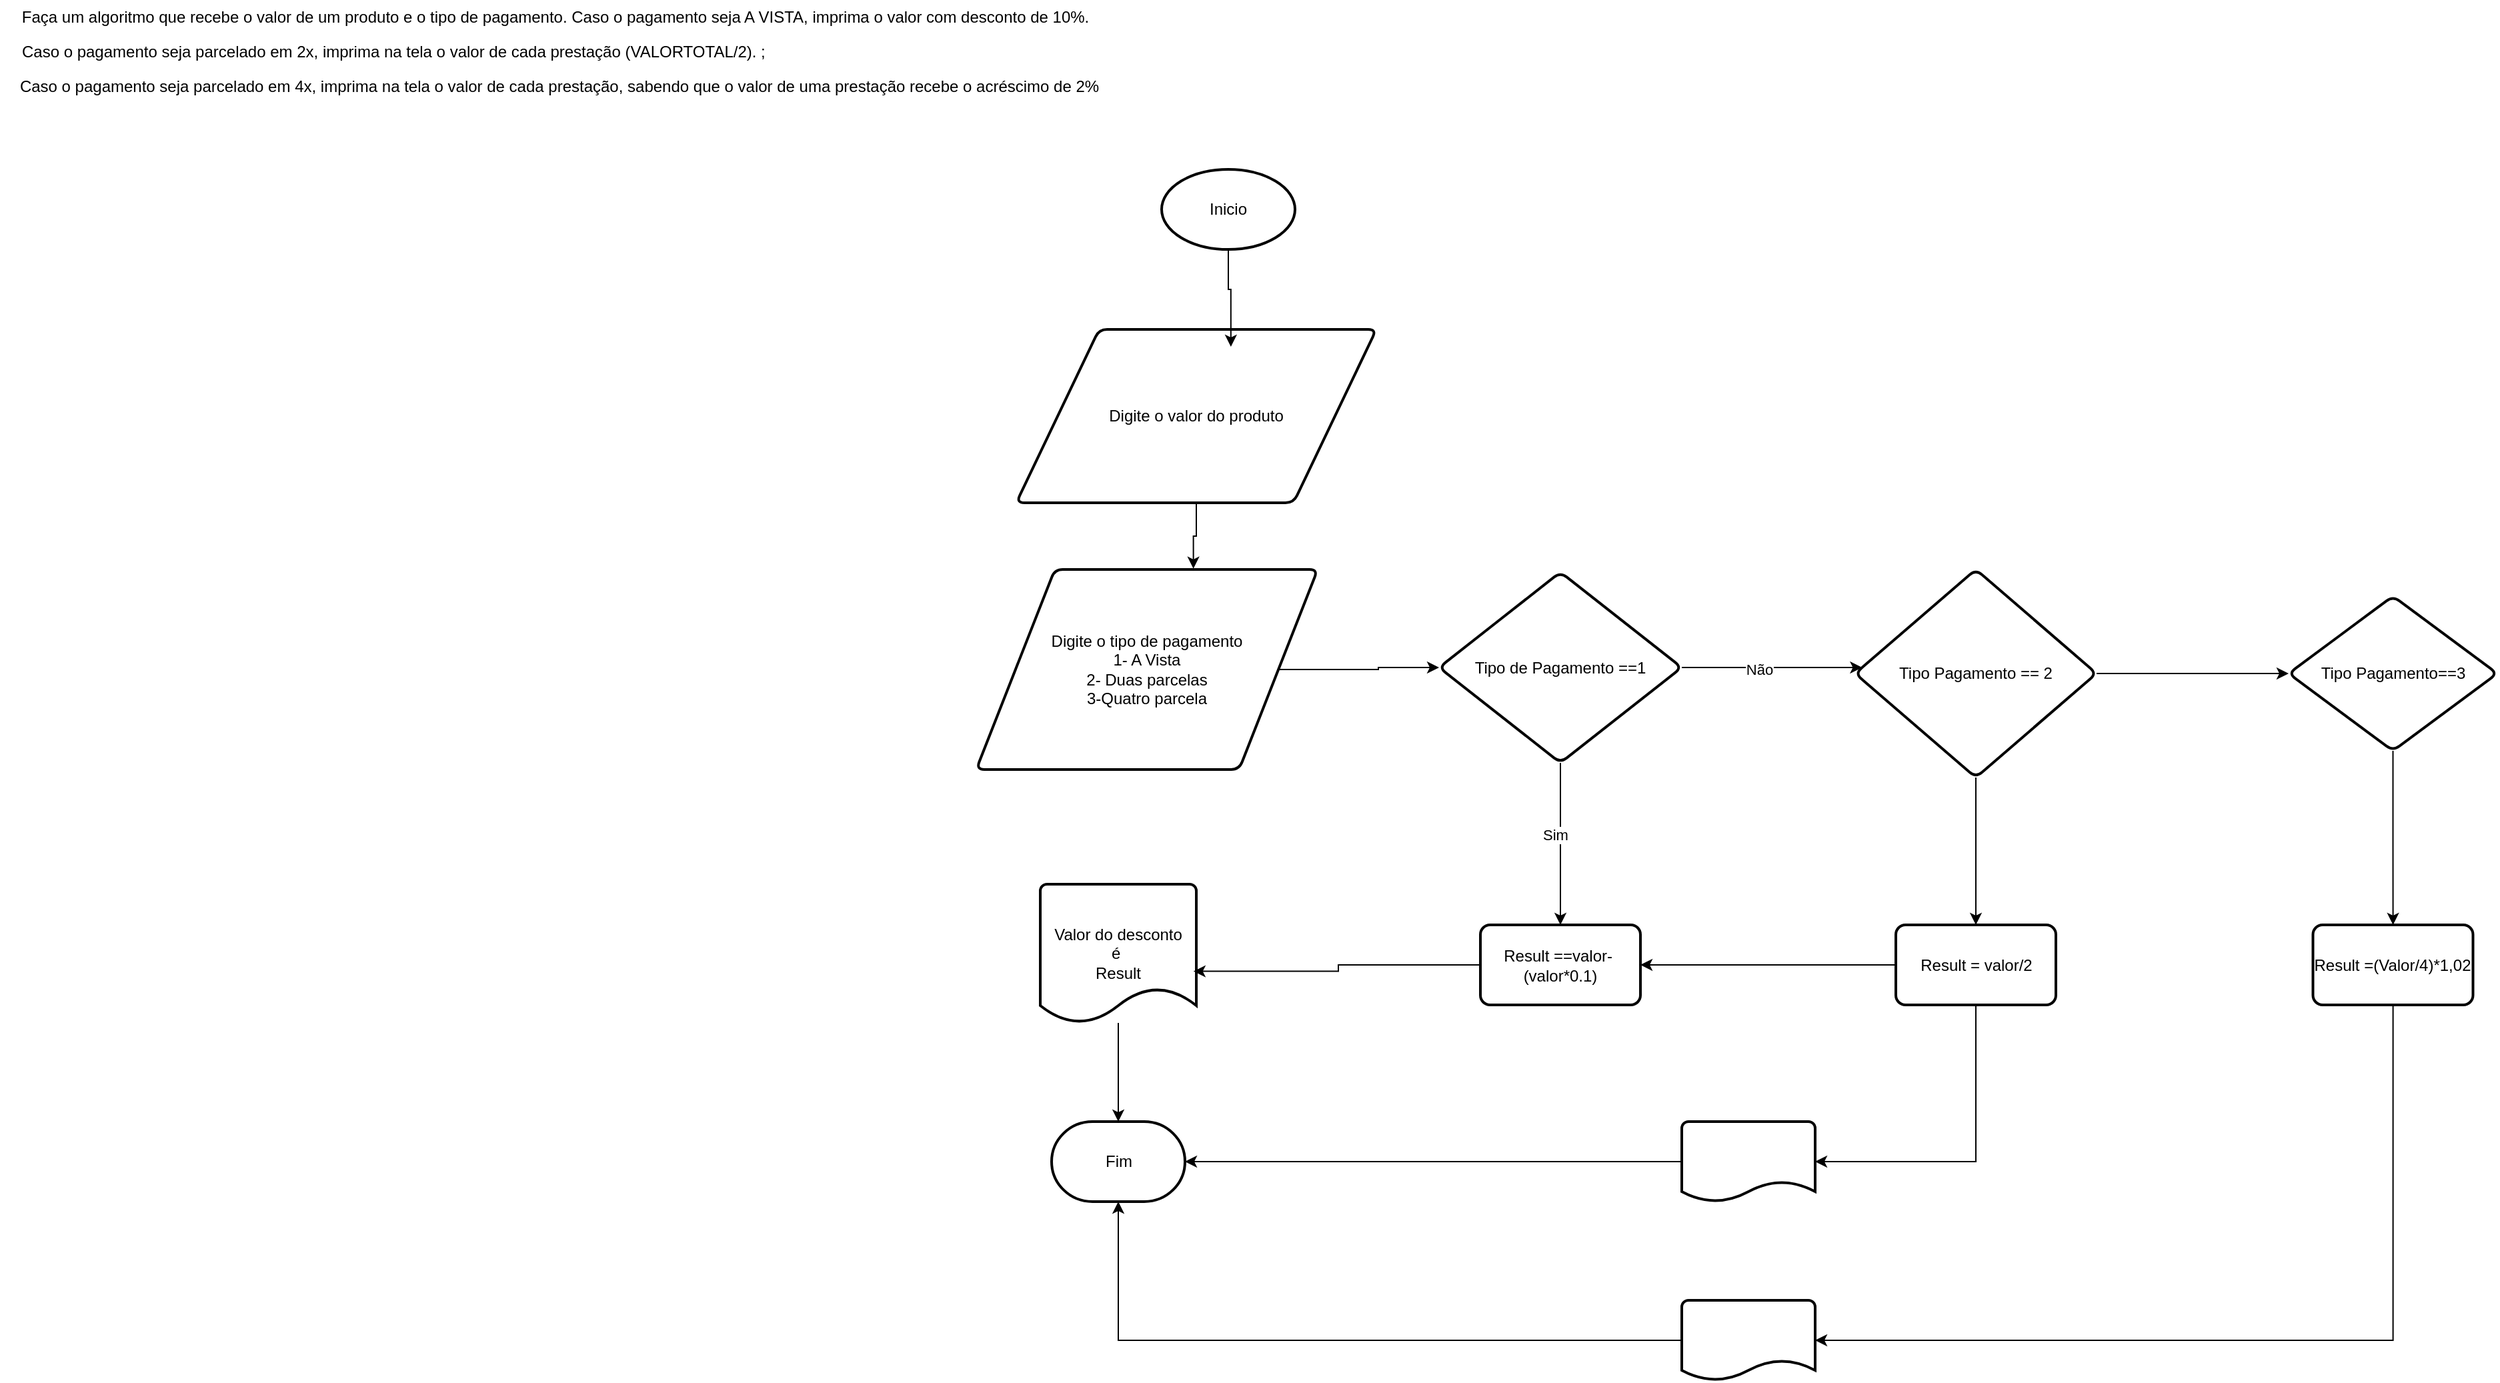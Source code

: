 <mxfile version="28.1.0">
  <diagram name="Página-1" id="c6h-6geRxYmIyiLPdqqJ">
    <mxGraphModel dx="3143" dy="763" grid="1" gridSize="13" guides="1" tooltips="1" connect="1" arrows="1" fold="1" page="1" pageScale="1" pageWidth="827" pageHeight="1169" math="0" shadow="0">
      <root>
        <mxCell id="0" />
        <mxCell id="1" parent="0" />
        <mxCell id="TG5YfpCn4OC87mrQLUdq-1" value="Inicio" style="strokeWidth=2;html=1;shape=mxgraph.flowchart.start_1;whiteSpace=wrap;" parent="1" vertex="1">
          <mxGeometry x="39" y="140" width="100" height="60" as="geometry" />
        </mxCell>
        <mxCell id="TG5YfpCn4OC87mrQLUdq-3" value="Digite o valor do produto" style="shape=parallelogram;html=1;strokeWidth=2;perimeter=parallelogramPerimeter;whiteSpace=wrap;rounded=1;arcSize=12;size=0.23;" parent="1" vertex="1">
          <mxGeometry x="-70" y="260" width="270" height="130" as="geometry" />
        </mxCell>
        <mxCell id="TG5YfpCn4OC87mrQLUdq-8" value="" style="edgeStyle=orthogonalEdgeStyle;rounded=0;orthogonalLoop=1;jettySize=auto;html=1;" parent="1" source="TG5YfpCn4OC87mrQLUdq-4" target="TG5YfpCn4OC87mrQLUdq-7" edge="1">
          <mxGeometry relative="1" as="geometry" />
        </mxCell>
        <mxCell id="TG5YfpCn4OC87mrQLUdq-4" value="Digite o tipo de pagamento&lt;div&gt;1- A Vista&lt;/div&gt;&lt;div&gt;2- Duas parcelas&lt;/div&gt;&lt;div&gt;3-Quatro parcela&lt;/div&gt;" style="shape=parallelogram;html=1;strokeWidth=2;perimeter=parallelogramPerimeter;whiteSpace=wrap;rounded=1;arcSize=12;size=0.23;" parent="1" vertex="1">
          <mxGeometry x="-100" y="440" width="256" height="150" as="geometry" />
        </mxCell>
        <mxCell id="TG5YfpCn4OC87mrQLUdq-5" style="edgeStyle=orthogonalEdgeStyle;rounded=0;orthogonalLoop=1;jettySize=auto;html=1;entryX=0.596;entryY=0.1;entryDx=0;entryDy=0;entryPerimeter=0;" parent="1" source="TG5YfpCn4OC87mrQLUdq-1" target="TG5YfpCn4OC87mrQLUdq-3" edge="1">
          <mxGeometry relative="1" as="geometry" />
        </mxCell>
        <mxCell id="TG5YfpCn4OC87mrQLUdq-6" style="edgeStyle=orthogonalEdgeStyle;rounded=0;orthogonalLoop=1;jettySize=auto;html=1;entryX=0.636;entryY=-0.004;entryDx=0;entryDy=0;entryPerimeter=0;" parent="1" source="TG5YfpCn4OC87mrQLUdq-3" target="TG5YfpCn4OC87mrQLUdq-4" edge="1">
          <mxGeometry relative="1" as="geometry" />
        </mxCell>
        <mxCell id="TG5YfpCn4OC87mrQLUdq-11" value="" style="edgeStyle=orthogonalEdgeStyle;rounded=0;orthogonalLoop=1;jettySize=auto;html=1;" parent="1" source="TG5YfpCn4OC87mrQLUdq-7" target="TG5YfpCn4OC87mrQLUdq-10" edge="1">
          <mxGeometry relative="1" as="geometry" />
        </mxCell>
        <mxCell id="TG5YfpCn4OC87mrQLUdq-17" value="Sim" style="edgeLabel;html=1;align=center;verticalAlign=middle;resizable=0;points=[];" parent="TG5YfpCn4OC87mrQLUdq-11" vertex="1" connectable="0">
          <mxGeometry x="-0.111" y="-4" relative="1" as="geometry">
            <mxPoint as="offset" />
          </mxGeometry>
        </mxCell>
        <mxCell id="TG5YfpCn4OC87mrQLUdq-19" value="" style="edgeStyle=orthogonalEdgeStyle;rounded=0;orthogonalLoop=1;jettySize=auto;html=1;" parent="1" source="TG5YfpCn4OC87mrQLUdq-7" target="TG5YfpCn4OC87mrQLUdq-18" edge="1">
          <mxGeometry relative="1" as="geometry">
            <Array as="points">
              <mxPoint x="546" y="514" />
              <mxPoint x="546" y="514" />
            </Array>
          </mxGeometry>
        </mxCell>
        <mxCell id="TG5YfpCn4OC87mrQLUdq-20" value="Não" style="edgeLabel;html=1;align=center;verticalAlign=middle;resizable=0;points=[];" parent="TG5YfpCn4OC87mrQLUdq-19" vertex="1" connectable="0">
          <mxGeometry x="-0.142" relative="1" as="geometry">
            <mxPoint y="1" as="offset" />
          </mxGeometry>
        </mxCell>
        <mxCell id="TG5YfpCn4OC87mrQLUdq-7" value="Tipo de Pagamento ==1" style="rhombus;whiteSpace=wrap;html=1;strokeWidth=2;rounded=1;arcSize=12;" parent="1" vertex="1">
          <mxGeometry x="247" y="442" width="182" height="143" as="geometry" />
        </mxCell>
        <mxCell id="TG5YfpCn4OC87mrQLUdq-10" value="Result ==valor-&amp;nbsp;&lt;div&gt;(valor*0.1)&lt;/div&gt;" style="whiteSpace=wrap;html=1;strokeWidth=2;rounded=1;arcSize=12;" parent="1" vertex="1">
          <mxGeometry x="278" y="706.5" width="120" height="60" as="geometry" />
        </mxCell>
        <mxCell id="TG5YfpCn4OC87mrQLUdq-15" style="edgeStyle=orthogonalEdgeStyle;rounded=0;orthogonalLoop=1;jettySize=auto;html=1;" parent="1" source="TG5YfpCn4OC87mrQLUdq-13" target="TG5YfpCn4OC87mrQLUdq-16" edge="1">
          <mxGeometry relative="1" as="geometry">
            <mxPoint x="6.5" y="884" as="targetPoint" />
          </mxGeometry>
        </mxCell>
        <mxCell id="TG5YfpCn4OC87mrQLUdq-13" value="Valor do desconto&lt;div&gt;é&amp;nbsp;&lt;/div&gt;&lt;div&gt;Result&lt;/div&gt;" style="strokeWidth=2;html=1;shape=mxgraph.flowchart.document2;whiteSpace=wrap;size=0.25;" parent="1" vertex="1">
          <mxGeometry x="-52" y="676" width="117" height="104" as="geometry" />
        </mxCell>
        <mxCell id="TG5YfpCn4OC87mrQLUdq-14" style="edgeStyle=orthogonalEdgeStyle;rounded=0;orthogonalLoop=1;jettySize=auto;html=1;entryX=0.982;entryY=0.628;entryDx=0;entryDy=0;entryPerimeter=0;" parent="1" source="TG5YfpCn4OC87mrQLUdq-10" target="TG5YfpCn4OC87mrQLUdq-13" edge="1">
          <mxGeometry relative="1" as="geometry" />
        </mxCell>
        <mxCell id="TG5YfpCn4OC87mrQLUdq-16" value="Fim" style="strokeWidth=2;html=1;shape=mxgraph.flowchart.terminator;whiteSpace=wrap;" parent="1" vertex="1">
          <mxGeometry x="-43.5" y="854" width="100" height="60" as="geometry" />
        </mxCell>
        <mxCell id="TG5YfpCn4OC87mrQLUdq-22" value="" style="edgeStyle=orthogonalEdgeStyle;rounded=0;orthogonalLoop=1;jettySize=auto;html=1;" parent="1" source="TG5YfpCn4OC87mrQLUdq-18" target="TG5YfpCn4OC87mrQLUdq-21" edge="1">
          <mxGeometry relative="1" as="geometry" />
        </mxCell>
        <mxCell id="TG5YfpCn4OC87mrQLUdq-24" value="" style="edgeStyle=orthogonalEdgeStyle;rounded=0;orthogonalLoop=1;jettySize=auto;html=1;" parent="1" source="TG5YfpCn4OC87mrQLUdq-18" target="TG5YfpCn4OC87mrQLUdq-23" edge="1">
          <mxGeometry relative="1" as="geometry" />
        </mxCell>
        <mxCell id="TG5YfpCn4OC87mrQLUdq-18" value="Tipo Pagamento == 2" style="rhombus;whiteSpace=wrap;html=1;strokeWidth=2;rounded=1;arcSize=12;" parent="1" vertex="1">
          <mxGeometry x="559" y="440" width="181" height="156" as="geometry" />
        </mxCell>
        <mxCell id="TG5YfpCn4OC87mrQLUdq-29" value="" style="edgeStyle=orthogonalEdgeStyle;rounded=0;orthogonalLoop=1;jettySize=auto;html=1;" parent="1" source="TG5YfpCn4OC87mrQLUdq-21" target="TG5YfpCn4OC87mrQLUdq-28" edge="1">
          <mxGeometry relative="1" as="geometry" />
        </mxCell>
        <mxCell id="TG5YfpCn4OC87mrQLUdq-21" value="Tipo Pagamento==3" style="rhombus;whiteSpace=wrap;html=1;strokeWidth=2;rounded=1;arcSize=12;" parent="1" vertex="1">
          <mxGeometry x="884" y="460" width="156.5" height="116" as="geometry" />
        </mxCell>
        <mxCell id="TG5YfpCn4OC87mrQLUdq-26" style="edgeStyle=orthogonalEdgeStyle;rounded=0;orthogonalLoop=1;jettySize=auto;html=1;entryX=1;entryY=0.5;entryDx=0;entryDy=0;" parent="1" source="TG5YfpCn4OC87mrQLUdq-23" target="TG5YfpCn4OC87mrQLUdq-10" edge="1">
          <mxGeometry relative="1" as="geometry" />
        </mxCell>
        <mxCell id="TG5YfpCn4OC87mrQLUdq-30" style="edgeStyle=orthogonalEdgeStyle;rounded=0;orthogonalLoop=1;jettySize=auto;html=1;entryX=1;entryY=0.5;entryDx=0;entryDy=0;entryPerimeter=0;" parent="1" source="TG5YfpCn4OC87mrQLUdq-23" target="TG5YfpCn4OC87mrQLUdq-31" edge="1">
          <mxGeometry relative="1" as="geometry">
            <mxPoint x="637" y="884" as="targetPoint" />
            <Array as="points">
              <mxPoint x="650" y="884" />
            </Array>
          </mxGeometry>
        </mxCell>
        <mxCell id="TG5YfpCn4OC87mrQLUdq-23" value="Result = valor/2" style="whiteSpace=wrap;html=1;strokeWidth=2;rounded=1;arcSize=12;" parent="1" vertex="1">
          <mxGeometry x="589.5" y="706.5" width="120" height="60" as="geometry" />
        </mxCell>
        <mxCell id="TG5YfpCn4OC87mrQLUdq-28" value="Result =(Valor/4)*1,02" style="whiteSpace=wrap;html=1;strokeWidth=2;rounded=1;arcSize=12;" parent="1" vertex="1">
          <mxGeometry x="902.25" y="706.5" width="120" height="60" as="geometry" />
        </mxCell>
        <mxCell id="TG5YfpCn4OC87mrQLUdq-31" value="" style="strokeWidth=2;html=1;shape=mxgraph.flowchart.document2;whiteSpace=wrap;size=0.25;" parent="1" vertex="1">
          <mxGeometry x="429" y="854" width="100" height="60" as="geometry" />
        </mxCell>
        <mxCell id="TG5YfpCn4OC87mrQLUdq-33" style="edgeStyle=orthogonalEdgeStyle;rounded=0;orthogonalLoop=1;jettySize=auto;html=1;entryX=1;entryY=0.5;entryDx=0;entryDy=0;entryPerimeter=0;" parent="1" source="TG5YfpCn4OC87mrQLUdq-31" target="TG5YfpCn4OC87mrQLUdq-16" edge="1">
          <mxGeometry relative="1" as="geometry" />
        </mxCell>
        <mxCell id="TG5YfpCn4OC87mrQLUdq-37" value="" style="strokeWidth=2;html=1;shape=mxgraph.flowchart.document2;whiteSpace=wrap;size=0.25;" parent="1" vertex="1">
          <mxGeometry x="429" y="988" width="100" height="60" as="geometry" />
        </mxCell>
        <mxCell id="TG5YfpCn4OC87mrQLUdq-38" style="edgeStyle=orthogonalEdgeStyle;rounded=0;orthogonalLoop=1;jettySize=auto;html=1;entryX=1;entryY=0.5;entryDx=0;entryDy=0;entryPerimeter=0;" parent="1" source="TG5YfpCn4OC87mrQLUdq-28" target="TG5YfpCn4OC87mrQLUdq-37" edge="1">
          <mxGeometry relative="1" as="geometry">
            <Array as="points">
              <mxPoint x="962" y="1018" />
            </Array>
          </mxGeometry>
        </mxCell>
        <mxCell id="TG5YfpCn4OC87mrQLUdq-39" style="edgeStyle=orthogonalEdgeStyle;rounded=0;orthogonalLoop=1;jettySize=auto;html=1;entryX=0.5;entryY=1;entryDx=0;entryDy=0;entryPerimeter=0;" parent="1" source="TG5YfpCn4OC87mrQLUdq-37" target="TG5YfpCn4OC87mrQLUdq-16" edge="1">
          <mxGeometry relative="1" as="geometry" />
        </mxCell>
        <mxCell id="TG5YfpCn4OC87mrQLUdq-40" value="&lt;span class=&quot;fontstyle0&quot;&gt;&amp;nbsp;Caso o pagamento seja parcelado em 2x, imprima na tela o valor de cada prestação (VALORTOTAL/2). ;&lt;/span&gt; &lt;div&gt;&lt;br&gt;&lt;/div&gt;" style="text;html=1;align=center;verticalAlign=middle;resizable=0;points=[];autosize=1;strokeColor=none;fillColor=none;" parent="1" vertex="1">
          <mxGeometry x="-832" y="39" width="585" height="39" as="geometry" />
        </mxCell>
        <mxCell id="TG5YfpCn4OC87mrQLUdq-41" value="Faça um algoritmo que recebe o valor de um produto e o tipo de pagamento. Caso o pagamento seja A VISTA, imprima o valor com desconto de 10%." style="text;html=1;align=center;verticalAlign=middle;resizable=0;points=[];autosize=1;strokeColor=none;fillColor=none;" parent="1" vertex="1">
          <mxGeometry x="-832" y="13" width="832" height="26" as="geometry" />
        </mxCell>
        <mxCell id="TG5YfpCn4OC87mrQLUdq-42" value="Caso o pagamento seja parcelado em 4x, imprima na tela o valor de cada prestação, sabendo que o valor de uma prestação recebe o acréscimo de 2%" style="text;html=1;align=center;verticalAlign=middle;resizable=0;points=[];autosize=1;strokeColor=none;fillColor=none;" parent="1" vertex="1">
          <mxGeometry x="-829" y="65" width="832" height="26" as="geometry" />
        </mxCell>
      </root>
    </mxGraphModel>
  </diagram>
</mxfile>
